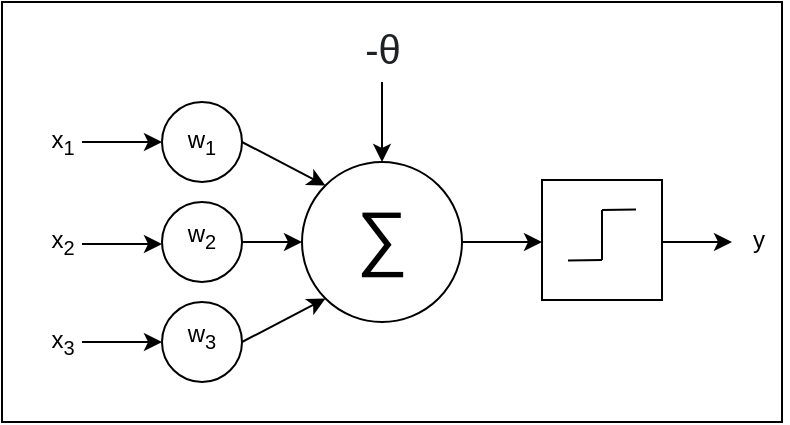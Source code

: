 <mxfile version="24.4.8" type="device">
  <diagram name="Página-1" id="BlWC9XxURbaLx75ePdqJ">
    <mxGraphModel dx="1195" dy="615" grid="1" gridSize="10" guides="1" tooltips="1" connect="1" arrows="1" fold="1" page="1" pageScale="1" pageWidth="1169" pageHeight="827" math="0" shadow="0">
      <root>
        <mxCell id="0" />
        <mxCell id="1" parent="0" />
        <mxCell id="ifySpuM26JYDNwtk_knL-61" value="" style="rounded=0;whiteSpace=wrap;html=1;" vertex="1" parent="1">
          <mxGeometry x="360" y="220" width="390" height="210" as="geometry" />
        </mxCell>
        <mxCell id="ifySpuM26JYDNwtk_knL-2" value="" style="edgeStyle=orthogonalEdgeStyle;rounded=0;orthogonalLoop=1;jettySize=auto;html=1;" edge="1" parent="1" source="ifySpuM26JYDNwtk_knL-3">
          <mxGeometry relative="1" as="geometry">
            <mxPoint x="630" y="340" as="targetPoint" />
          </mxGeometry>
        </mxCell>
        <mxCell id="ifySpuM26JYDNwtk_knL-3" value="&lt;span style=&quot;font-size: 36px;&quot;&gt;∑&lt;/span&gt;" style="ellipse;whiteSpace=wrap;html=1;aspect=fixed;spacingBottom=6;" vertex="1" parent="1">
          <mxGeometry x="510" y="300" width="80" height="80" as="geometry" />
        </mxCell>
        <mxCell id="ifySpuM26JYDNwtk_knL-5" value="" style="endArrow=classic;html=1;rounded=0;exitX=1;exitY=0.5;exitDx=0;exitDy=0;" edge="1" parent="1">
          <mxGeometry width="50" height="50" relative="1" as="geometry">
            <mxPoint x="690" y="340" as="sourcePoint" />
            <mxPoint x="725" y="340" as="targetPoint" />
          </mxGeometry>
        </mxCell>
        <mxCell id="ifySpuM26JYDNwtk_knL-9" value="x&lt;sub&gt;1&lt;/sub&gt;" style="text;html=1;align=center;verticalAlign=middle;resizable=0;points=[];autosize=1;strokeColor=none;fillColor=none;" vertex="1" parent="1">
          <mxGeometry x="370" y="275" width="40" height="30" as="geometry" />
        </mxCell>
        <mxCell id="ifySpuM26JYDNwtk_knL-10" value="x&lt;sub&gt;2&lt;/sub&gt;" style="text;html=1;align=center;verticalAlign=middle;resizable=0;points=[];autosize=1;strokeColor=none;fillColor=none;" vertex="1" parent="1">
          <mxGeometry x="370" y="325" width="40" height="30" as="geometry" />
        </mxCell>
        <mxCell id="ifySpuM26JYDNwtk_knL-11" value="x&lt;sub&gt;3&lt;/sub&gt;" style="text;html=1;align=center;verticalAlign=middle;resizable=0;points=[];autosize=1;strokeColor=none;fillColor=none;" vertex="1" parent="1">
          <mxGeometry x="370" y="375" width="40" height="30" as="geometry" />
        </mxCell>
        <mxCell id="ifySpuM26JYDNwtk_knL-15" value="" style="endArrow=classic;html=1;rounded=0;entryX=0.5;entryY=0;entryDx=0;entryDy=0;" edge="1" parent="1" target="ifySpuM26JYDNwtk_knL-3">
          <mxGeometry width="50" height="50" relative="1" as="geometry">
            <mxPoint x="550" y="260" as="sourcePoint" />
            <mxPoint x="580" y="220" as="targetPoint" />
          </mxGeometry>
        </mxCell>
        <mxCell id="ifySpuM26JYDNwtk_knL-16" value="&lt;span style=&quot;color: rgb(32, 33, 36); font-family: &amp;quot;Google Sans&amp;quot;, arial, sans-serif; font-size: 20px; text-align: left; text-wrap: wrap; background-color: rgb(255, 255, 255);&quot;&gt;-θ&lt;/span&gt;" style="text;html=1;align=center;verticalAlign=middle;resizable=0;points=[];autosize=1;strokeColor=none;fillColor=none;" vertex="1" parent="1">
          <mxGeometry x="530" y="223" width="40" height="40" as="geometry" />
        </mxCell>
        <mxCell id="ifySpuM26JYDNwtk_knL-17" value="y" style="text;html=1;align=center;verticalAlign=middle;resizable=0;points=[];autosize=1;strokeColor=none;fillColor=none;" vertex="1" parent="1">
          <mxGeometry x="723" y="324" width="30" height="30" as="geometry" />
        </mxCell>
        <mxCell id="ifySpuM26JYDNwtk_knL-20" value="&lt;span style=&quot;text-wrap: nowrap;&quot;&gt;w&lt;/span&gt;&lt;sub style=&quot;text-wrap: nowrap;&quot;&gt;1&lt;/sub&gt;" style="ellipse;whiteSpace=wrap;html=1;aspect=fixed;spacingBottom=1;" vertex="1" parent="1">
          <mxGeometry x="440" y="270" width="40" height="40" as="geometry" />
        </mxCell>
        <mxCell id="ifySpuM26JYDNwtk_knL-23" value="&lt;span style=&quot;text-wrap: nowrap;&quot;&gt;w&lt;/span&gt;&lt;sub style=&quot;text-wrap: nowrap;&quot;&gt;2&lt;/sub&gt;" style="ellipse;whiteSpace=wrap;html=1;aspect=fixed;spacingBottom=6;" vertex="1" parent="1">
          <mxGeometry x="440" y="320" width="40" height="40" as="geometry" />
        </mxCell>
        <mxCell id="ifySpuM26JYDNwtk_knL-24" value="&lt;span style=&quot;text-wrap: nowrap;&quot;&gt;w&lt;/span&gt;&lt;sub style=&quot;text-wrap: nowrap;&quot;&gt;3&lt;/sub&gt;" style="ellipse;whiteSpace=wrap;html=1;aspect=fixed;spacingBottom=6;" vertex="1" parent="1">
          <mxGeometry x="440" y="370" width="40" height="40" as="geometry" />
        </mxCell>
        <mxCell id="ifySpuM26JYDNwtk_knL-27" value="" style="endArrow=classic;html=1;rounded=0;entryX=0;entryY=0.5;entryDx=0;entryDy=0;" edge="1" parent="1" target="ifySpuM26JYDNwtk_knL-20">
          <mxGeometry width="50" height="50" relative="1" as="geometry">
            <mxPoint x="400" y="290" as="sourcePoint" />
            <mxPoint x="450" y="240" as="targetPoint" />
          </mxGeometry>
        </mxCell>
        <mxCell id="ifySpuM26JYDNwtk_knL-30" value="" style="endArrow=classic;html=1;rounded=0;entryX=0;entryY=0.5;entryDx=0;entryDy=0;" edge="1" parent="1">
          <mxGeometry width="50" height="50" relative="1" as="geometry">
            <mxPoint x="400" y="341" as="sourcePoint" />
            <mxPoint x="440" y="341" as="targetPoint" />
          </mxGeometry>
        </mxCell>
        <mxCell id="ifySpuM26JYDNwtk_knL-31" value="" style="endArrow=classic;html=1;rounded=0;entryX=0;entryY=0.5;entryDx=0;entryDy=0;" edge="1" parent="1">
          <mxGeometry width="50" height="50" relative="1" as="geometry">
            <mxPoint x="400" y="390" as="sourcePoint" />
            <mxPoint x="440" y="390" as="targetPoint" />
          </mxGeometry>
        </mxCell>
        <mxCell id="ifySpuM26JYDNwtk_knL-32" value="" style="endArrow=classic;html=1;rounded=0;entryX=0;entryY=0;entryDx=0;entryDy=0;exitX=1;exitY=0.5;exitDx=0;exitDy=0;" edge="1" parent="1" source="ifySpuM26JYDNwtk_knL-20" target="ifySpuM26JYDNwtk_knL-3">
          <mxGeometry width="50" height="50" relative="1" as="geometry">
            <mxPoint x="480" y="260" as="sourcePoint" />
            <mxPoint x="510" y="220" as="targetPoint" />
          </mxGeometry>
        </mxCell>
        <mxCell id="ifySpuM26JYDNwtk_knL-33" value="" style="endArrow=classic;html=1;rounded=0;entryX=0;entryY=0.5;entryDx=0;entryDy=0;exitX=1;exitY=0.5;exitDx=0;exitDy=0;" edge="1" parent="1" source="ifySpuM26JYDNwtk_knL-23" target="ifySpuM26JYDNwtk_knL-3">
          <mxGeometry width="50" height="50" relative="1" as="geometry">
            <mxPoint x="490" y="300" as="sourcePoint" />
            <mxPoint x="532" y="322" as="targetPoint" />
          </mxGeometry>
        </mxCell>
        <mxCell id="ifySpuM26JYDNwtk_knL-34" value="" style="endArrow=classic;html=1;rounded=0;entryX=0;entryY=1;entryDx=0;entryDy=0;exitX=1;exitY=0.5;exitDx=0;exitDy=0;" edge="1" parent="1" source="ifySpuM26JYDNwtk_knL-24" target="ifySpuM26JYDNwtk_knL-3">
          <mxGeometry width="50" height="50" relative="1" as="geometry">
            <mxPoint x="488" y="392" as="sourcePoint" />
            <mxPoint x="530" y="414" as="targetPoint" />
          </mxGeometry>
        </mxCell>
        <mxCell id="ifySpuM26JYDNwtk_knL-57" value="" style="whiteSpace=wrap;html=1;spacingBottom=6;" vertex="1" parent="1">
          <mxGeometry x="630" y="309" width="60" height="60" as="geometry" />
        </mxCell>
        <mxCell id="ifySpuM26JYDNwtk_knL-58" value="" style="endArrow=none;html=1;rounded=0;exitX=0.5;exitY=0.25;exitDx=0;exitDy=0;exitPerimeter=0;" edge="1" parent="1" source="ifySpuM26JYDNwtk_knL-57">
          <mxGeometry width="50" height="50" relative="1" as="geometry">
            <mxPoint x="660" y="324" as="sourcePoint" />
            <mxPoint x="677" y="323.76" as="targetPoint" />
          </mxGeometry>
        </mxCell>
        <mxCell id="ifySpuM26JYDNwtk_knL-59" value="" style="endArrow=none;html=1;rounded=0;" edge="1" parent="1">
          <mxGeometry width="50" height="50" relative="1" as="geometry">
            <mxPoint x="660" y="349" as="sourcePoint" />
            <mxPoint x="660" y="324" as="targetPoint" />
          </mxGeometry>
        </mxCell>
        <mxCell id="ifySpuM26JYDNwtk_knL-60" value="" style="endArrow=none;html=1;rounded=0;exitX=0.5;exitY=0.25;exitDx=0;exitDy=0;exitPerimeter=0;" edge="1" parent="1">
          <mxGeometry width="50" height="50" relative="1" as="geometry">
            <mxPoint x="643" y="349.24" as="sourcePoint" />
            <mxPoint x="660" y="349" as="targetPoint" />
          </mxGeometry>
        </mxCell>
      </root>
    </mxGraphModel>
  </diagram>
</mxfile>
